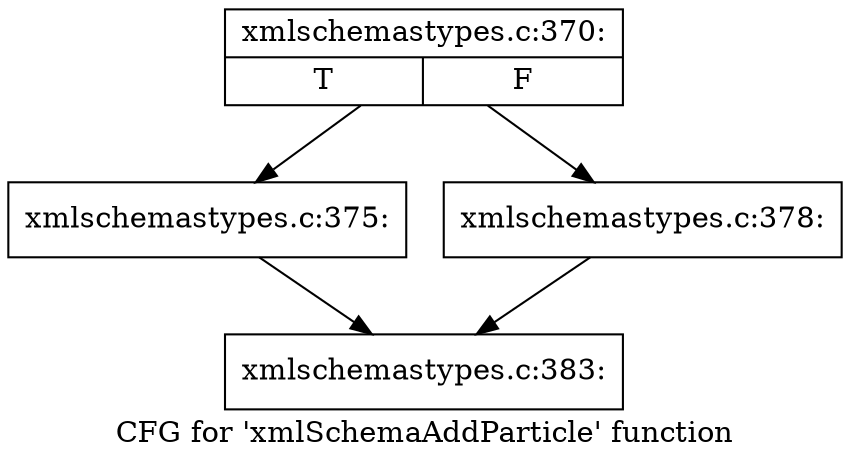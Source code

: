 digraph "CFG for 'xmlSchemaAddParticle' function" {
	label="CFG for 'xmlSchemaAddParticle' function";

	Node0x57bda60 [shape=record,label="{xmlschemastypes.c:370:|{<s0>T|<s1>F}}"];
	Node0x57bda60 -> Node0x57be480;
	Node0x57bda60 -> Node0x57bdda0;
	Node0x57be480 [shape=record,label="{xmlschemastypes.c:375:}"];
	Node0x57be480 -> Node0x57bdfb0;
	Node0x57bdda0 [shape=record,label="{xmlschemastypes.c:378:}"];
	Node0x57bdda0 -> Node0x57bdfb0;
	Node0x57bdfb0 [shape=record,label="{xmlschemastypes.c:383:}"];
}
